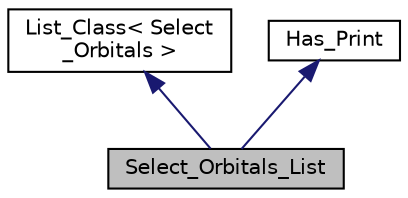 digraph "Select_Orbitals_List"
{
  edge [fontname="Helvetica",fontsize="10",labelfontname="Helvetica",labelfontsize="10"];
  node [fontname="Helvetica",fontsize="10",shape=record];
  Node1 [label="Select_Orbitals_List",height=0.2,width=0.4,color="black", fillcolor="grey75", style="filled", fontcolor="black"];
  Node2 -> Node1 [dir="back",color="midnightblue",fontsize="10",style="solid",fontname="Helvetica"];
  Node2 [label="List_Class\< Select\l_Orbitals \>",height=0.2,width=0.4,color="black", fillcolor="white", style="filled",URL="$classList__Class.html"];
  Node3 -> Node1 [dir="back",color="midnightblue",fontsize="10",style="solid",fontname="Helvetica"];
  Node3 [label="Has_Print",height=0.2,width=0.4,color="black", fillcolor="white", style="filled",URL="$classHas__Print.html",tooltip="Interface for classes that have a \"print\" function. "];
}
